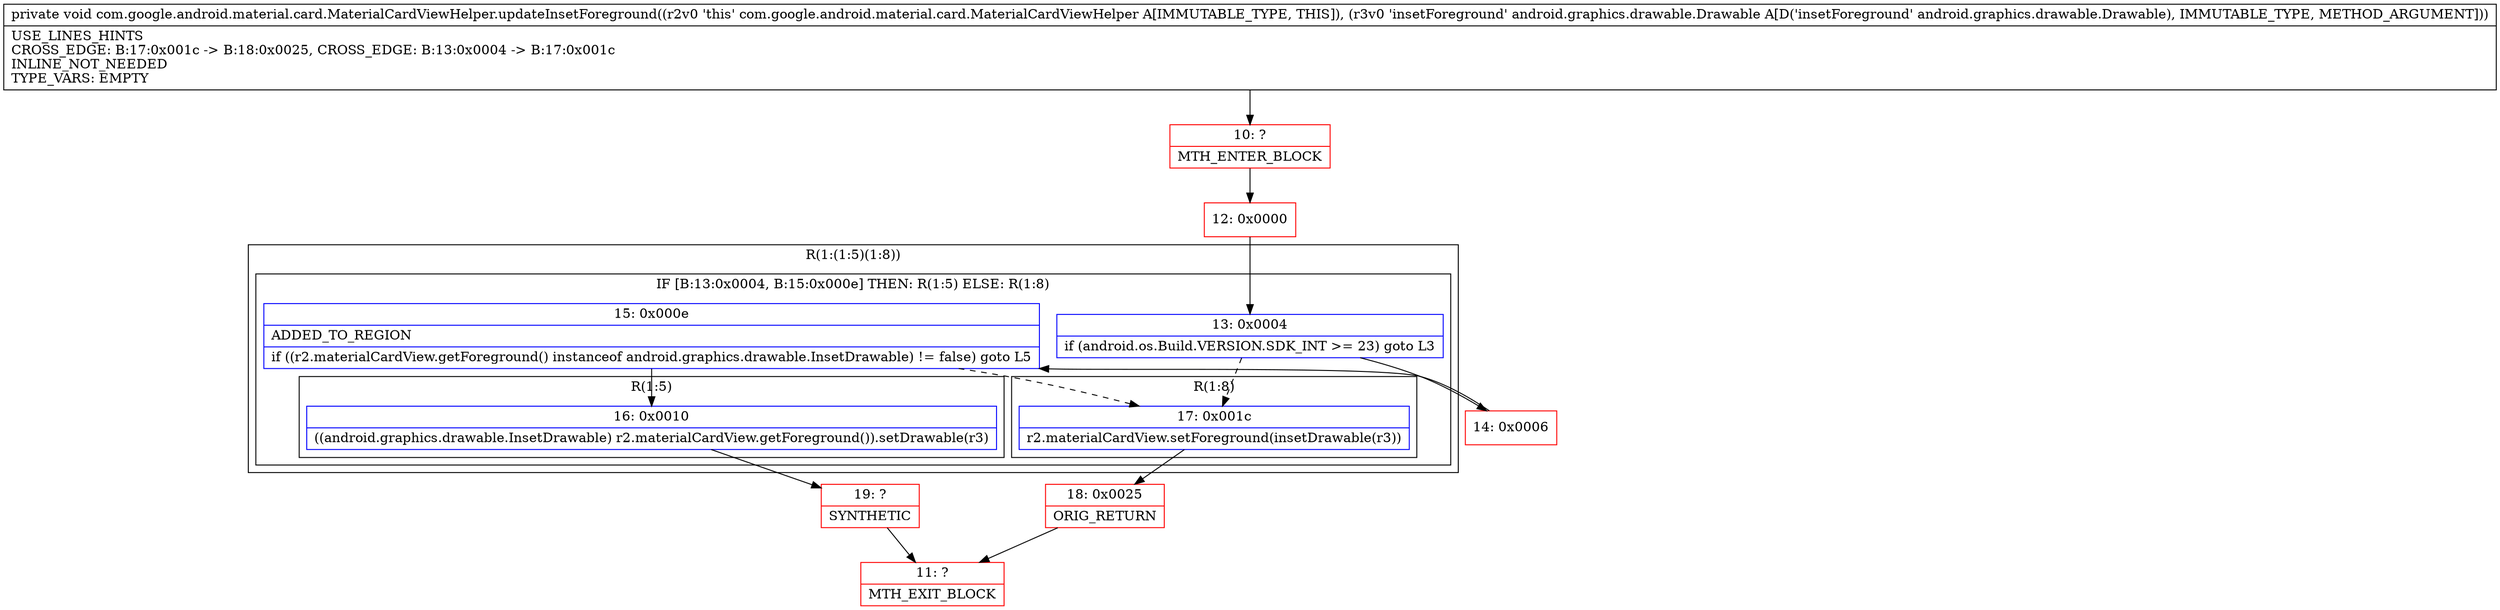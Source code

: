 digraph "CFG forcom.google.android.material.card.MaterialCardViewHelper.updateInsetForeground(Landroid\/graphics\/drawable\/Drawable;)V" {
subgraph cluster_Region_541095451 {
label = "R(1:(1:5)(1:8))";
node [shape=record,color=blue];
subgraph cluster_IfRegion_159829677 {
label = "IF [B:13:0x0004, B:15:0x000e] THEN: R(1:5) ELSE: R(1:8)";
node [shape=record,color=blue];
Node_13 [shape=record,label="{13\:\ 0x0004|if (android.os.Build.VERSION.SDK_INT \>= 23) goto L3\l}"];
Node_15 [shape=record,label="{15\:\ 0x000e|ADDED_TO_REGION\l|if ((r2.materialCardView.getForeground() instanceof android.graphics.drawable.InsetDrawable) != false) goto L5\l}"];
subgraph cluster_Region_374471139 {
label = "R(1:5)";
node [shape=record,color=blue];
Node_16 [shape=record,label="{16\:\ 0x0010|((android.graphics.drawable.InsetDrawable) r2.materialCardView.getForeground()).setDrawable(r3)\l}"];
}
subgraph cluster_Region_275166179 {
label = "R(1:8)";
node [shape=record,color=blue];
Node_17 [shape=record,label="{17\:\ 0x001c|r2.materialCardView.setForeground(insetDrawable(r3))\l}"];
}
}
}
Node_10 [shape=record,color=red,label="{10\:\ ?|MTH_ENTER_BLOCK\l}"];
Node_12 [shape=record,color=red,label="{12\:\ 0x0000}"];
Node_14 [shape=record,color=red,label="{14\:\ 0x0006}"];
Node_19 [shape=record,color=red,label="{19\:\ ?|SYNTHETIC\l}"];
Node_11 [shape=record,color=red,label="{11\:\ ?|MTH_EXIT_BLOCK\l}"];
Node_18 [shape=record,color=red,label="{18\:\ 0x0025|ORIG_RETURN\l}"];
MethodNode[shape=record,label="{private void com.google.android.material.card.MaterialCardViewHelper.updateInsetForeground((r2v0 'this' com.google.android.material.card.MaterialCardViewHelper A[IMMUTABLE_TYPE, THIS]), (r3v0 'insetForeground' android.graphics.drawable.Drawable A[D('insetForeground' android.graphics.drawable.Drawable), IMMUTABLE_TYPE, METHOD_ARGUMENT]))  | USE_LINES_HINTS\lCROSS_EDGE: B:17:0x001c \-\> B:18:0x0025, CROSS_EDGE: B:13:0x0004 \-\> B:17:0x001c\lINLINE_NOT_NEEDED\lTYPE_VARS: EMPTY\l}"];
MethodNode -> Node_10;Node_13 -> Node_14;
Node_13 -> Node_17[style=dashed];
Node_15 -> Node_16;
Node_15 -> Node_17[style=dashed];
Node_16 -> Node_19;
Node_17 -> Node_18;
Node_10 -> Node_12;
Node_12 -> Node_13;
Node_14 -> Node_15;
Node_19 -> Node_11;
Node_18 -> Node_11;
}

